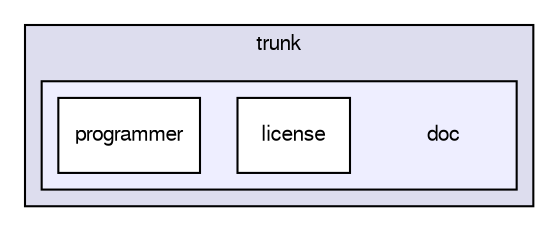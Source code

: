 digraph "C:/Users/bake113/Documents/Projects/APBS & PDB2PQR/Source code/APBS/trunk/doc/" {
  compound=true
  node [ fontsize="10", fontname="FreeSans"];
  edge [ labelfontsize="10", labelfontname="FreeSans"];
  subgraph clusterdir_417301b16f13813237ea582877b764ac {
    graph [ bgcolor="#ddddee", pencolor="black", label="trunk" fontname="FreeSans", fontsize="10", URL="dir_417301b16f13813237ea582877b764ac.html"]
  subgraph clusterdir_e5f805f8c4d5db5068b4791f1d7a1c56 {
    graph [ bgcolor="#eeeeff", pencolor="black", label="" URL="dir_e5f805f8c4d5db5068b4791f1d7a1c56.html"];
    dir_e5f805f8c4d5db5068b4791f1d7a1c56 [shape=plaintext label="doc"];
    dir_2a86596f87cace770db0d762898b3a30 [shape=box label="license" color="black" fillcolor="white" style="filled" URL="dir_2a86596f87cace770db0d762898b3a30.html"];
    dir_625d4033855f43413e09ffbc2ff6789c [shape=box label="programmer" color="black" fillcolor="white" style="filled" URL="dir_625d4033855f43413e09ffbc2ff6789c.html"];
  }
  }
}
